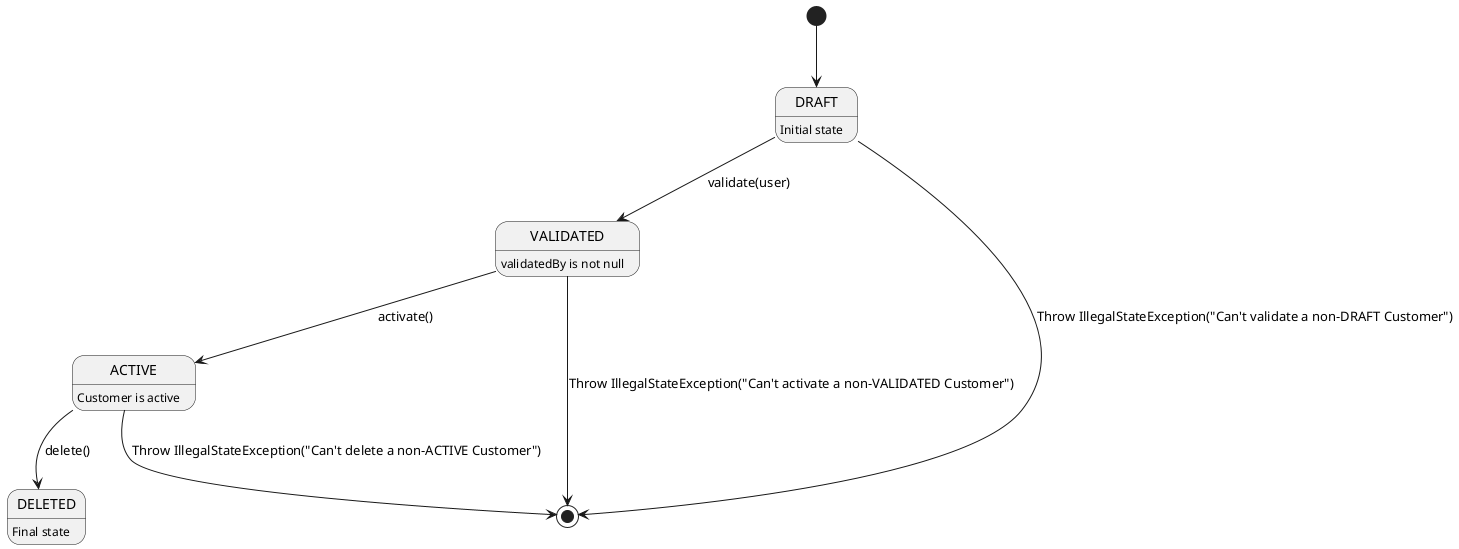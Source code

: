 @startuml
[*] --> DRAFT

DRAFT : Initial state
DRAFT --> VALIDATED : validate(user)
VALIDATED : validatedBy is not null

VALIDATED --> ACTIVE : activate()
ACTIVE : Customer is active

ACTIVE --> DELETED : delete()
DELETED : Final state

DRAFT --> [*] : Throw IllegalStateException("Can't validate a non-DRAFT Customer")
VALIDATED --> [*] : Throw IllegalStateException("Can't activate a non-VALIDATED Customer")
ACTIVE --> [*] : Throw IllegalStateException("Can't delete a non-ACTIVE Customer")
@enduml